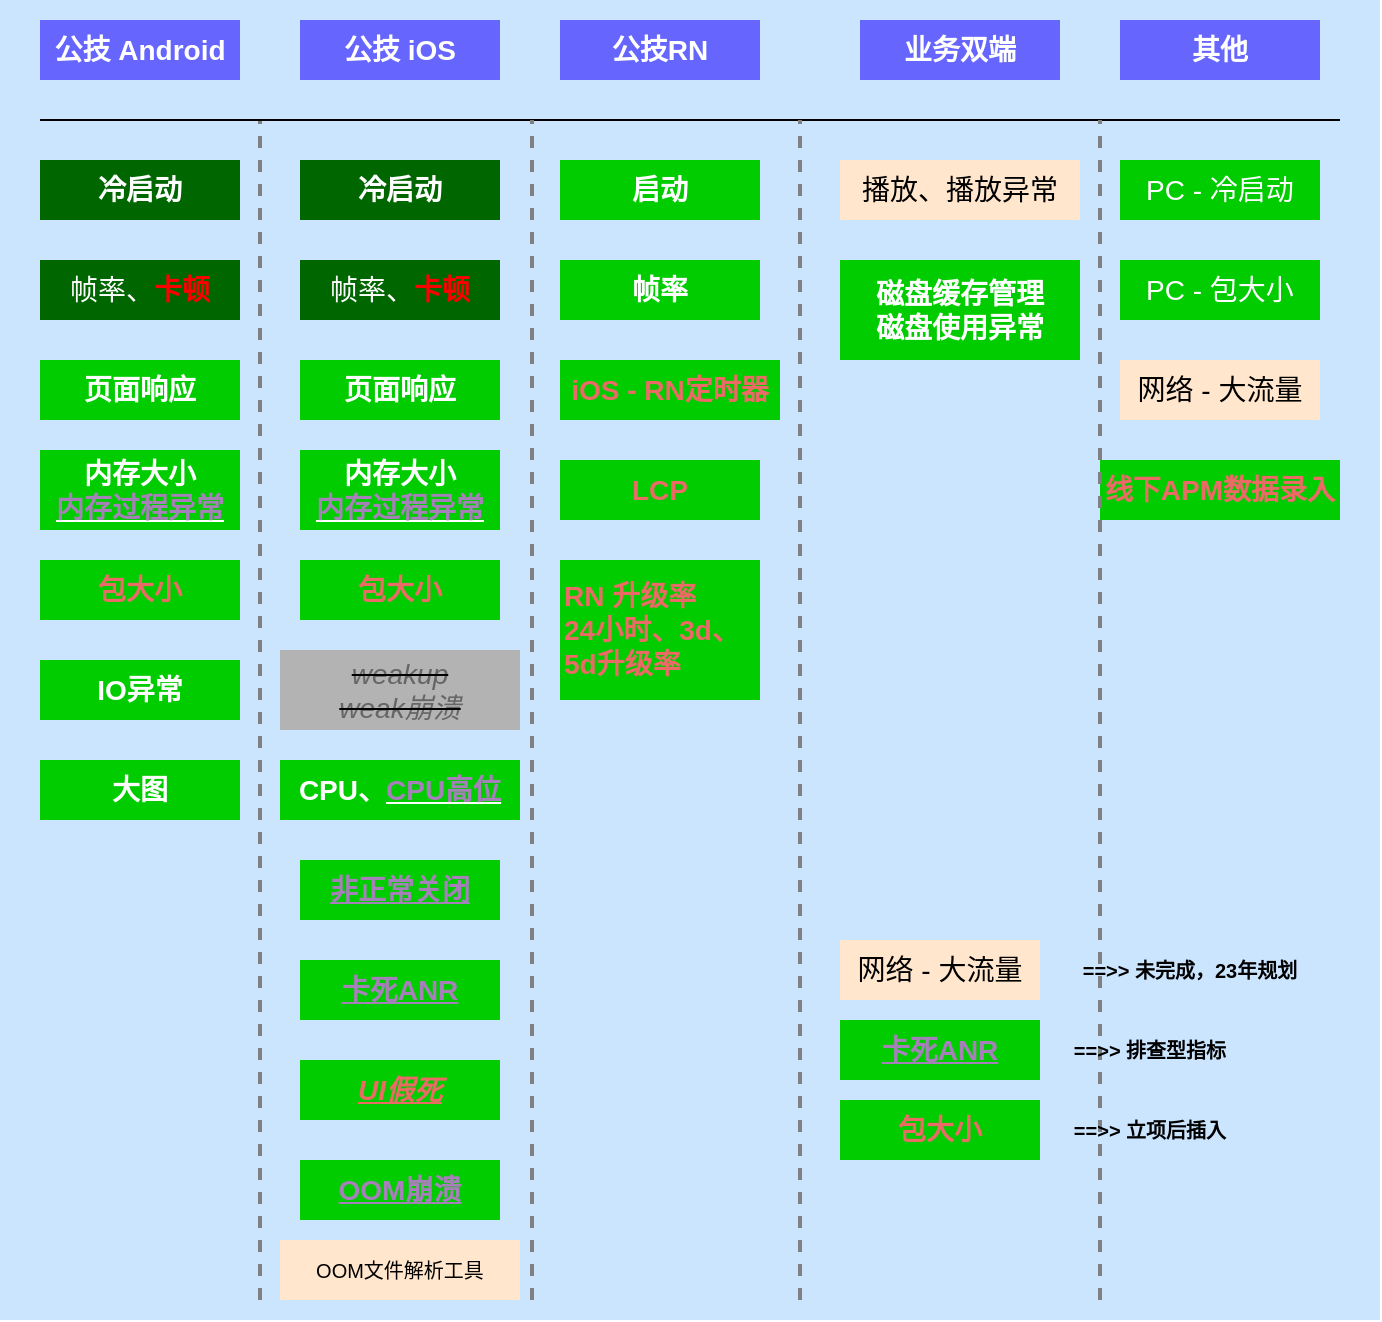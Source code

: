 <mxfile version="20.8.18" type="github">
  <diagram name="第 1 页" id="4zSmk2vjV4_KE-LIG9aG">
    <mxGraphModel dx="1388" dy="766" grid="1" gridSize="10" guides="1" tooltips="1" connect="1" arrows="1" fold="1" page="1" pageScale="1" pageWidth="827" pageHeight="1169" math="0" shadow="0">
      <root>
        <mxCell id="0" />
        <mxCell id="1" parent="0" />
        <mxCell id="NjVWgUeqkpYDn7wtuAOI-38" value="" style="rounded=0;whiteSpace=wrap;html=1;fontSize=10;fillColor=#CCE5FF;strokeColor=none;" vertex="1" parent="1">
          <mxGeometry x="20" y="150" width="690" height="660" as="geometry" />
        </mxCell>
        <mxCell id="NjVWgUeqkpYDn7wtuAOI-1" value="公技 Android" style="rounded=0;whiteSpace=wrap;html=1;fontSize=14;fontStyle=1;strokeColor=none;fillColor=#6666FF;fontColor=#FFFFFF;" vertex="1" parent="1">
          <mxGeometry x="40" y="160" width="100" height="30" as="geometry" />
        </mxCell>
        <mxCell id="NjVWgUeqkpYDn7wtuAOI-2" value="公技 iOS" style="rounded=0;whiteSpace=wrap;html=1;fontSize=14;fontStyle=1;strokeColor=none;fillColor=#6666FF;fontColor=#FFFFFF;" vertex="1" parent="1">
          <mxGeometry x="170" y="160" width="100" height="30" as="geometry" />
        </mxCell>
        <mxCell id="NjVWgUeqkpYDn7wtuAOI-3" value="公技RN" style="rounded=0;whiteSpace=wrap;html=1;fontSize=14;fontStyle=1;strokeColor=none;fillColor=#6666FF;fontColor=#FFFFFF;" vertex="1" parent="1">
          <mxGeometry x="300" y="160" width="100" height="30" as="geometry" />
        </mxCell>
        <mxCell id="NjVWgUeqkpYDn7wtuAOI-4" value="业务双端" style="rounded=0;whiteSpace=wrap;html=1;fontSize=14;fontStyle=1;strokeColor=none;fillColor=#6666FF;fontColor=#FFFFFF;" vertex="1" parent="1">
          <mxGeometry x="450" y="160" width="100" height="30" as="geometry" />
        </mxCell>
        <mxCell id="NjVWgUeqkpYDn7wtuAOI-6" value="其他" style="rounded=0;whiteSpace=wrap;html=1;fontSize=14;fontStyle=1;strokeColor=none;fillColor=#6666FF;fontColor=#FFFFFF;" vertex="1" parent="1">
          <mxGeometry x="580" y="160" width="100" height="30" as="geometry" />
        </mxCell>
        <mxCell id="NjVWgUeqkpYDn7wtuAOI-7" value="冷启动" style="rounded=0;whiteSpace=wrap;html=1;fontSize=14;fillColor=#006600;strokeColor=none;fontColor=#FFFFFF;fontStyle=1" vertex="1" parent="1">
          <mxGeometry x="40" y="230" width="100" height="30" as="geometry" />
        </mxCell>
        <mxCell id="NjVWgUeqkpYDn7wtuAOI-8" value="冷启动" style="rounded=0;whiteSpace=wrap;html=1;fontSize=14;fillColor=#006600;strokeColor=none;fontColor=#FFFFFF;fontStyle=1" vertex="1" parent="1">
          <mxGeometry x="170" y="230" width="100" height="30" as="geometry" />
        </mxCell>
        <mxCell id="NjVWgUeqkpYDn7wtuAOI-9" value="PC - 冷启动" style="rounded=0;whiteSpace=wrap;html=1;fontSize=14;strokeColor=none;fillColor=#00CC00;fontColor=#FFFFFF;" vertex="1" parent="1">
          <mxGeometry x="580" y="230" width="100" height="30" as="geometry" />
        </mxCell>
        <mxCell id="NjVWgUeqkpYDn7wtuAOI-10" value="启动" style="rounded=0;whiteSpace=wrap;html=1;fontSize=14;strokeColor=none;fillColor=#00CC00;fontColor=#FFFFFF;fontStyle=1" vertex="1" parent="1">
          <mxGeometry x="300" y="230" width="100" height="30" as="geometry" />
        </mxCell>
        <mxCell id="NjVWgUeqkpYDn7wtuAOI-11" value="&lt;font color=&quot;#ffffff&quot;&gt;帧率、&lt;/font&gt;&lt;b style=&quot;&quot;&gt;&lt;font color=&quot;#ff0000&quot;&gt;卡顿&lt;/font&gt;&lt;/b&gt;" style="rounded=0;whiteSpace=wrap;html=1;fontSize=14;fillColor=#006600;strokeColor=none;" vertex="1" parent="1">
          <mxGeometry x="40" y="280" width="100" height="30" as="geometry" />
        </mxCell>
        <mxCell id="NjVWgUeqkpYDn7wtuAOI-12" value="&lt;font color=&quot;#ffffff&quot;&gt;帧率、&lt;/font&gt;&lt;b style=&quot;&quot;&gt;&lt;font color=&quot;#ff0000&quot;&gt;卡顿&lt;/font&gt;&lt;/b&gt;" style="rounded=0;whiteSpace=wrap;html=1;fontSize=14;fillColor=#006600;strokeColor=none;" vertex="1" parent="1">
          <mxGeometry x="170" y="280" width="100" height="30" as="geometry" />
        </mxCell>
        <mxCell id="NjVWgUeqkpYDn7wtuAOI-13" value="&lt;font color=&quot;#ffffff&quot;&gt;帧率&lt;/font&gt;" style="rounded=0;whiteSpace=wrap;html=1;fontSize=14;fillColor=#00CC00;strokeColor=none;fontStyle=1" vertex="1" parent="1">
          <mxGeometry x="300" y="280" width="100" height="30" as="geometry" />
        </mxCell>
        <mxCell id="NjVWgUeqkpYDn7wtuAOI-14" value="页面响应" style="rounded=0;whiteSpace=wrap;html=1;fontSize=14;fillColor=#00CC00;strokeColor=none;fontColor=#FFFFFF;fontStyle=1" vertex="1" parent="1">
          <mxGeometry x="40" y="330" width="100" height="30" as="geometry" />
        </mxCell>
        <mxCell id="NjVWgUeqkpYDn7wtuAOI-15" value="页面响应" style="rounded=0;whiteSpace=wrap;html=1;fontSize=14;fillColor=#00CC00;strokeColor=none;fontColor=#FFFFFF;fontStyle=1" vertex="1" parent="1">
          <mxGeometry x="170" y="330" width="100" height="30" as="geometry" />
        </mxCell>
        <mxCell id="NjVWgUeqkpYDn7wtuAOI-16" value="IO异常" style="rounded=0;whiteSpace=wrap;html=1;fontSize=14;fillColor=#00CC00;strokeColor=none;fontColor=#FFFFFF;fontStyle=1" vertex="1" parent="1">
          <mxGeometry x="40" y="480" width="100" height="30" as="geometry" />
        </mxCell>
        <mxCell id="NjVWgUeqkpYDn7wtuAOI-17" value="&lt;strike&gt;&lt;i&gt;&lt;font color=&quot;#666666&quot;&gt;weakup&lt;br&gt;weak崩溃&lt;/font&gt;&lt;/i&gt;&lt;/strike&gt;" style="rounded=0;whiteSpace=wrap;html=1;fontSize=14;strokeColor=none;fillColor=#B3B3B3;fontStyle=0" vertex="1" parent="1">
          <mxGeometry x="160" y="475" width="120" height="40" as="geometry" />
        </mxCell>
        <mxCell id="NjVWgUeqkpYDn7wtuAOI-18" value="大图" style="rounded=0;whiteSpace=wrap;html=1;fontSize=14;fillColor=#00CC00;strokeColor=none;fontColor=#FFFFFF;fontStyle=1" vertex="1" parent="1">
          <mxGeometry x="40" y="530" width="100" height="30" as="geometry" />
        </mxCell>
        <mxCell id="NjVWgUeqkpYDn7wtuAOI-19" value="CPU、&lt;u style=&quot;&quot;&gt;&lt;font color=&quot;#a680b8&quot;&gt;CPU高位&lt;/font&gt;&lt;/u&gt;" style="rounded=0;whiteSpace=wrap;html=1;fontSize=14;fillColor=#00CC00;strokeColor=none;fontColor=#FFFFFF;fontStyle=1" vertex="1" parent="1">
          <mxGeometry x="160" y="530" width="120" height="30" as="geometry" />
        </mxCell>
        <mxCell id="NjVWgUeqkpYDn7wtuAOI-21" value="非正常关闭" style="rounded=0;whiteSpace=wrap;html=1;fontSize=14;fillColor=#00CC00;strokeColor=none;fontColor=#A680B8;fontStyle=5" vertex="1" parent="1">
          <mxGeometry x="170" y="580" width="100" height="30" as="geometry" />
        </mxCell>
        <mxCell id="NjVWgUeqkpYDn7wtuAOI-22" value="卡死ANR" style="rounded=0;whiteSpace=wrap;html=1;fontSize=14;fillColor=#00CC00;strokeColor=none;fontColor=#A680B8;fontStyle=5" vertex="1" parent="1">
          <mxGeometry x="170" y="630" width="100" height="30" as="geometry" />
        </mxCell>
        <mxCell id="NjVWgUeqkpYDn7wtuAOI-23" value="UI假死" style="rounded=0;whiteSpace=wrap;html=1;fontSize=14;fillColor=#00CC00;strokeColor=none;fontColor=#EA6B66;fontStyle=7" vertex="1" parent="1">
          <mxGeometry x="170" y="680" width="100" height="30" as="geometry" />
        </mxCell>
        <mxCell id="NjVWgUeqkpYDn7wtuAOI-24" value="播放、播放异常" style="rounded=0;whiteSpace=wrap;html=1;fontSize=14;fillColor=#FFE6CC;strokeColor=none;" vertex="1" parent="1">
          <mxGeometry x="440" y="230" width="120" height="30" as="geometry" />
        </mxCell>
        <mxCell id="NjVWgUeqkpYDn7wtuAOI-25" value="磁盘缓存管理&lt;br&gt;磁盘使用异常" style="rounded=0;whiteSpace=wrap;html=1;fontSize=14;fillColor=#00CC00;strokeColor=none;fontColor=#FFFFFF;fontStyle=1" vertex="1" parent="1">
          <mxGeometry x="440" y="280" width="120" height="50" as="geometry" />
        </mxCell>
        <mxCell id="NjVWgUeqkpYDn7wtuAOI-26" value="&lt;div&gt;RN 升级率&lt;/div&gt;&lt;div&gt;24小时、3d、&lt;br&gt;5d升级率&lt;/div&gt;" style="rounded=0;whiteSpace=wrap;html=1;fontSize=14;align=left;fillColor=#00CC00;strokeColor=none;fontColor=#EA6B66;fontStyle=1" vertex="1" parent="1">
          <mxGeometry x="300" y="430" width="100" height="70" as="geometry" />
        </mxCell>
        <mxCell id="NjVWgUeqkpYDn7wtuAOI-27" value="包大小" style="rounded=0;whiteSpace=wrap;html=1;fontSize=14;fillColor=#00CC00;strokeColor=none;fontColor=#EA6B66;fontStyle=1" vertex="1" parent="1">
          <mxGeometry x="40" y="430" width="100" height="30" as="geometry" />
        </mxCell>
        <mxCell id="NjVWgUeqkpYDn7wtuAOI-28" value="包大小" style="rounded=0;whiteSpace=wrap;html=1;fontSize=14;fillColor=#00CC00;strokeColor=none;fontColor=#EA6B66;fontStyle=1" vertex="1" parent="1">
          <mxGeometry x="170" y="430" width="100" height="30" as="geometry" />
        </mxCell>
        <mxCell id="NjVWgUeqkpYDn7wtuAOI-29" value="OOM崩溃" style="rounded=0;whiteSpace=wrap;html=1;fontSize=14;fillColor=#00CC00;strokeColor=none;fontColor=#A680B8;fontStyle=5" vertex="1" parent="1">
          <mxGeometry x="170" y="730" width="100" height="30" as="geometry" />
        </mxCell>
        <mxCell id="NjVWgUeqkpYDn7wtuAOI-30" value="OOM文件解析工具" style="rounded=0;whiteSpace=wrap;html=1;fontSize=10;strokeColor=none;fillColor=#FFE6CC;" vertex="1" parent="1">
          <mxGeometry x="160" y="770" width="120" height="30" as="geometry" />
        </mxCell>
        <mxCell id="NjVWgUeqkpYDn7wtuAOI-32" value="网络 - 大流量" style="rounded=0;whiteSpace=wrap;html=1;fontSize=14;strokeColor=none;fillColor=#FFE6CC;" vertex="1" parent="1">
          <mxGeometry x="580" y="330" width="100" height="30" as="geometry" />
        </mxCell>
        <mxCell id="NjVWgUeqkpYDn7wtuAOI-34" value="线下APM数据录入" style="rounded=0;whiteSpace=wrap;html=1;fontSize=14;fillColor=#00CC00;strokeColor=none;fontColor=#EA6B66;fontStyle=1" vertex="1" parent="1">
          <mxGeometry x="570" y="380" width="120" height="30" as="geometry" />
        </mxCell>
        <mxCell id="NjVWgUeqkpYDn7wtuAOI-35" value="&lt;div&gt;iOS -&amp;nbsp;&lt;span style=&quot;background-color: initial;&quot;&gt;RN定时器&lt;/span&gt;&lt;/div&gt;" style="rounded=0;whiteSpace=wrap;html=1;fontSize=14;align=center;fillColor=#00CC00;strokeColor=none;fontColor=#EA6B66;fontStyle=1" vertex="1" parent="1">
          <mxGeometry x="300" y="330" width="110" height="30" as="geometry" />
        </mxCell>
        <mxCell id="NjVWgUeqkpYDn7wtuAOI-36" value="&lt;div&gt;LCP&lt;/div&gt;" style="rounded=0;whiteSpace=wrap;html=1;fontSize=14;align=center;fillColor=#00CC00;strokeColor=none;fontColor=#EA6B66;fontStyle=1" vertex="1" parent="1">
          <mxGeometry x="300" y="380" width="100" height="30" as="geometry" />
        </mxCell>
        <mxCell id="NjVWgUeqkpYDn7wtuAOI-41" value="" style="endArrow=none;dashed=1;html=1;strokeWidth=2;rounded=0;fontSize=10;fontColor=#EA6B66;strokeColor=#808080;" edge="1" parent="1">
          <mxGeometry width="50" height="50" relative="1" as="geometry">
            <mxPoint x="150" y="800" as="sourcePoint" />
            <mxPoint x="150" y="210" as="targetPoint" />
          </mxGeometry>
        </mxCell>
        <mxCell id="NjVWgUeqkpYDn7wtuAOI-42" value="" style="endArrow=none;html=1;rounded=0;fontSize=10;fontColor=#EA6B66;" edge="1" parent="1">
          <mxGeometry width="50" height="50" relative="1" as="geometry">
            <mxPoint x="40" y="210" as="sourcePoint" />
            <mxPoint x="690" y="210" as="targetPoint" />
          </mxGeometry>
        </mxCell>
        <mxCell id="NjVWgUeqkpYDn7wtuAOI-43" value="" style="endArrow=none;dashed=1;html=1;strokeWidth=2;rounded=0;fontSize=10;fontColor=#EA6B66;strokeColor=#808080;" edge="1" parent="1">
          <mxGeometry width="50" height="50" relative="1" as="geometry">
            <mxPoint x="286" y="800" as="sourcePoint" />
            <mxPoint x="286" y="210" as="targetPoint" />
          </mxGeometry>
        </mxCell>
        <mxCell id="NjVWgUeqkpYDn7wtuAOI-44" value="" style="endArrow=none;dashed=1;html=1;strokeWidth=2;rounded=0;fontSize=10;fontColor=#EA6B66;strokeColor=#808080;" edge="1" parent="1">
          <mxGeometry width="50" height="50" relative="1" as="geometry">
            <mxPoint x="420" y="800" as="sourcePoint" />
            <mxPoint x="420" y="210" as="targetPoint" />
          </mxGeometry>
        </mxCell>
        <mxCell id="NjVWgUeqkpYDn7wtuAOI-45" value="" style="endArrow=none;dashed=1;html=1;strokeWidth=2;rounded=0;fontSize=10;fontColor=#EA6B66;strokeColor=#808080;" edge="1" parent="1">
          <mxGeometry width="50" height="50" relative="1" as="geometry">
            <mxPoint x="570" y="800" as="sourcePoint" />
            <mxPoint x="570" y="210" as="targetPoint" />
          </mxGeometry>
        </mxCell>
        <mxCell id="NjVWgUeqkpYDn7wtuAOI-57" value="内存大小&lt;br&gt;&lt;u style=&quot;&quot;&gt;&lt;font color=&quot;#a680b8&quot;&gt;内存过程异常&lt;/font&gt;&lt;/u&gt;" style="rounded=0;whiteSpace=wrap;html=1;fontSize=14;fillColor=#00CC00;strokeColor=none;fontColor=#FFFFFF;fontStyle=1" vertex="1" parent="1">
          <mxGeometry x="40" y="375" width="100" height="40" as="geometry" />
        </mxCell>
        <mxCell id="NjVWgUeqkpYDn7wtuAOI-58" value="内存大小&lt;br&gt;&lt;u&gt;&lt;font color=&quot;#a680b8&quot;&gt;内存过程异常&lt;/font&gt;&lt;/u&gt;" style="rounded=0;whiteSpace=wrap;html=1;fontSize=14;fillColor=#00CC00;strokeColor=none;fontColor=#FFFFFF;fontStyle=1" vertex="1" parent="1">
          <mxGeometry x="170" y="375" width="100" height="40" as="geometry" />
        </mxCell>
        <mxCell id="NjVWgUeqkpYDn7wtuAOI-64" value="&lt;b&gt;&lt;font color=&quot;#000000&quot;&gt;==&amp;gt;&amp;gt; 未完成，23年规划&lt;/font&gt;&lt;/b&gt;" style="text;html=1;strokeColor=none;fillColor=none;align=center;verticalAlign=middle;whiteSpace=wrap;rounded=0;fontSize=10;fontColor=#E6B1FF;" vertex="1" parent="1">
          <mxGeometry x="540" y="620" width="150" height="30" as="geometry" />
        </mxCell>
        <mxCell id="NjVWgUeqkpYDn7wtuAOI-70" value="网络 - 大流量" style="rounded=0;whiteSpace=wrap;html=1;fontSize=14;strokeColor=none;fillColor=#FFE6CC;" vertex="1" parent="1">
          <mxGeometry x="440" y="620" width="100" height="30" as="geometry" />
        </mxCell>
        <mxCell id="NjVWgUeqkpYDn7wtuAOI-71" value="卡死ANR" style="rounded=0;whiteSpace=wrap;html=1;fontSize=14;fillColor=#00CC00;strokeColor=none;fontColor=#A680B8;fontStyle=5" vertex="1" parent="1">
          <mxGeometry x="440" y="660" width="100" height="30" as="geometry" />
        </mxCell>
        <mxCell id="NjVWgUeqkpYDn7wtuAOI-72" value="&lt;b&gt;&lt;font color=&quot;#000000&quot;&gt;==&amp;gt;&amp;gt; 排查型指标&lt;/font&gt;&lt;/b&gt;" style="text;html=1;strokeColor=none;fillColor=none;align=center;verticalAlign=middle;whiteSpace=wrap;rounded=0;fontSize=10;fontColor=#E6B1FF;" vertex="1" parent="1">
          <mxGeometry x="540" y="660" width="110" height="30" as="geometry" />
        </mxCell>
        <mxCell id="NjVWgUeqkpYDn7wtuAOI-73" value="包大小" style="rounded=0;whiteSpace=wrap;html=1;fontSize=14;fillColor=#00CC00;strokeColor=none;fontColor=#EA6B66;fontStyle=1" vertex="1" parent="1">
          <mxGeometry x="440" y="700" width="100" height="30" as="geometry" />
        </mxCell>
        <mxCell id="NjVWgUeqkpYDn7wtuAOI-74" value="&lt;b&gt;&lt;font color=&quot;#000000&quot;&gt;==&amp;gt;&amp;gt; 立项后插入&lt;/font&gt;&lt;/b&gt;" style="text;html=1;strokeColor=none;fillColor=none;align=center;verticalAlign=middle;whiteSpace=wrap;rounded=0;fontSize=10;fontColor=#E6B1FF;" vertex="1" parent="1">
          <mxGeometry x="540" y="700" width="110" height="30" as="geometry" />
        </mxCell>
        <mxCell id="NjVWgUeqkpYDn7wtuAOI-75" value="PC - 包大小" style="rounded=0;whiteSpace=wrap;html=1;fontSize=14;strokeColor=none;fillColor=#00CC00;fontColor=#FFFFFF;" vertex="1" parent="1">
          <mxGeometry x="580" y="280" width="100" height="30" as="geometry" />
        </mxCell>
      </root>
    </mxGraphModel>
  </diagram>
</mxfile>
